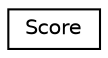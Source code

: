 digraph "Graphical Class Hierarchy"
{
  edge [fontname="Helvetica",fontsize="10",labelfontname="Helvetica",labelfontsize="10"];
  node [fontname="Helvetica",fontsize="10",shape=record];
  rankdir="LR";
  Node1 [label="Score",height=0.2,width=0.4,color="black", fillcolor="white", style="filled",URL="$class_score.html"];
}
